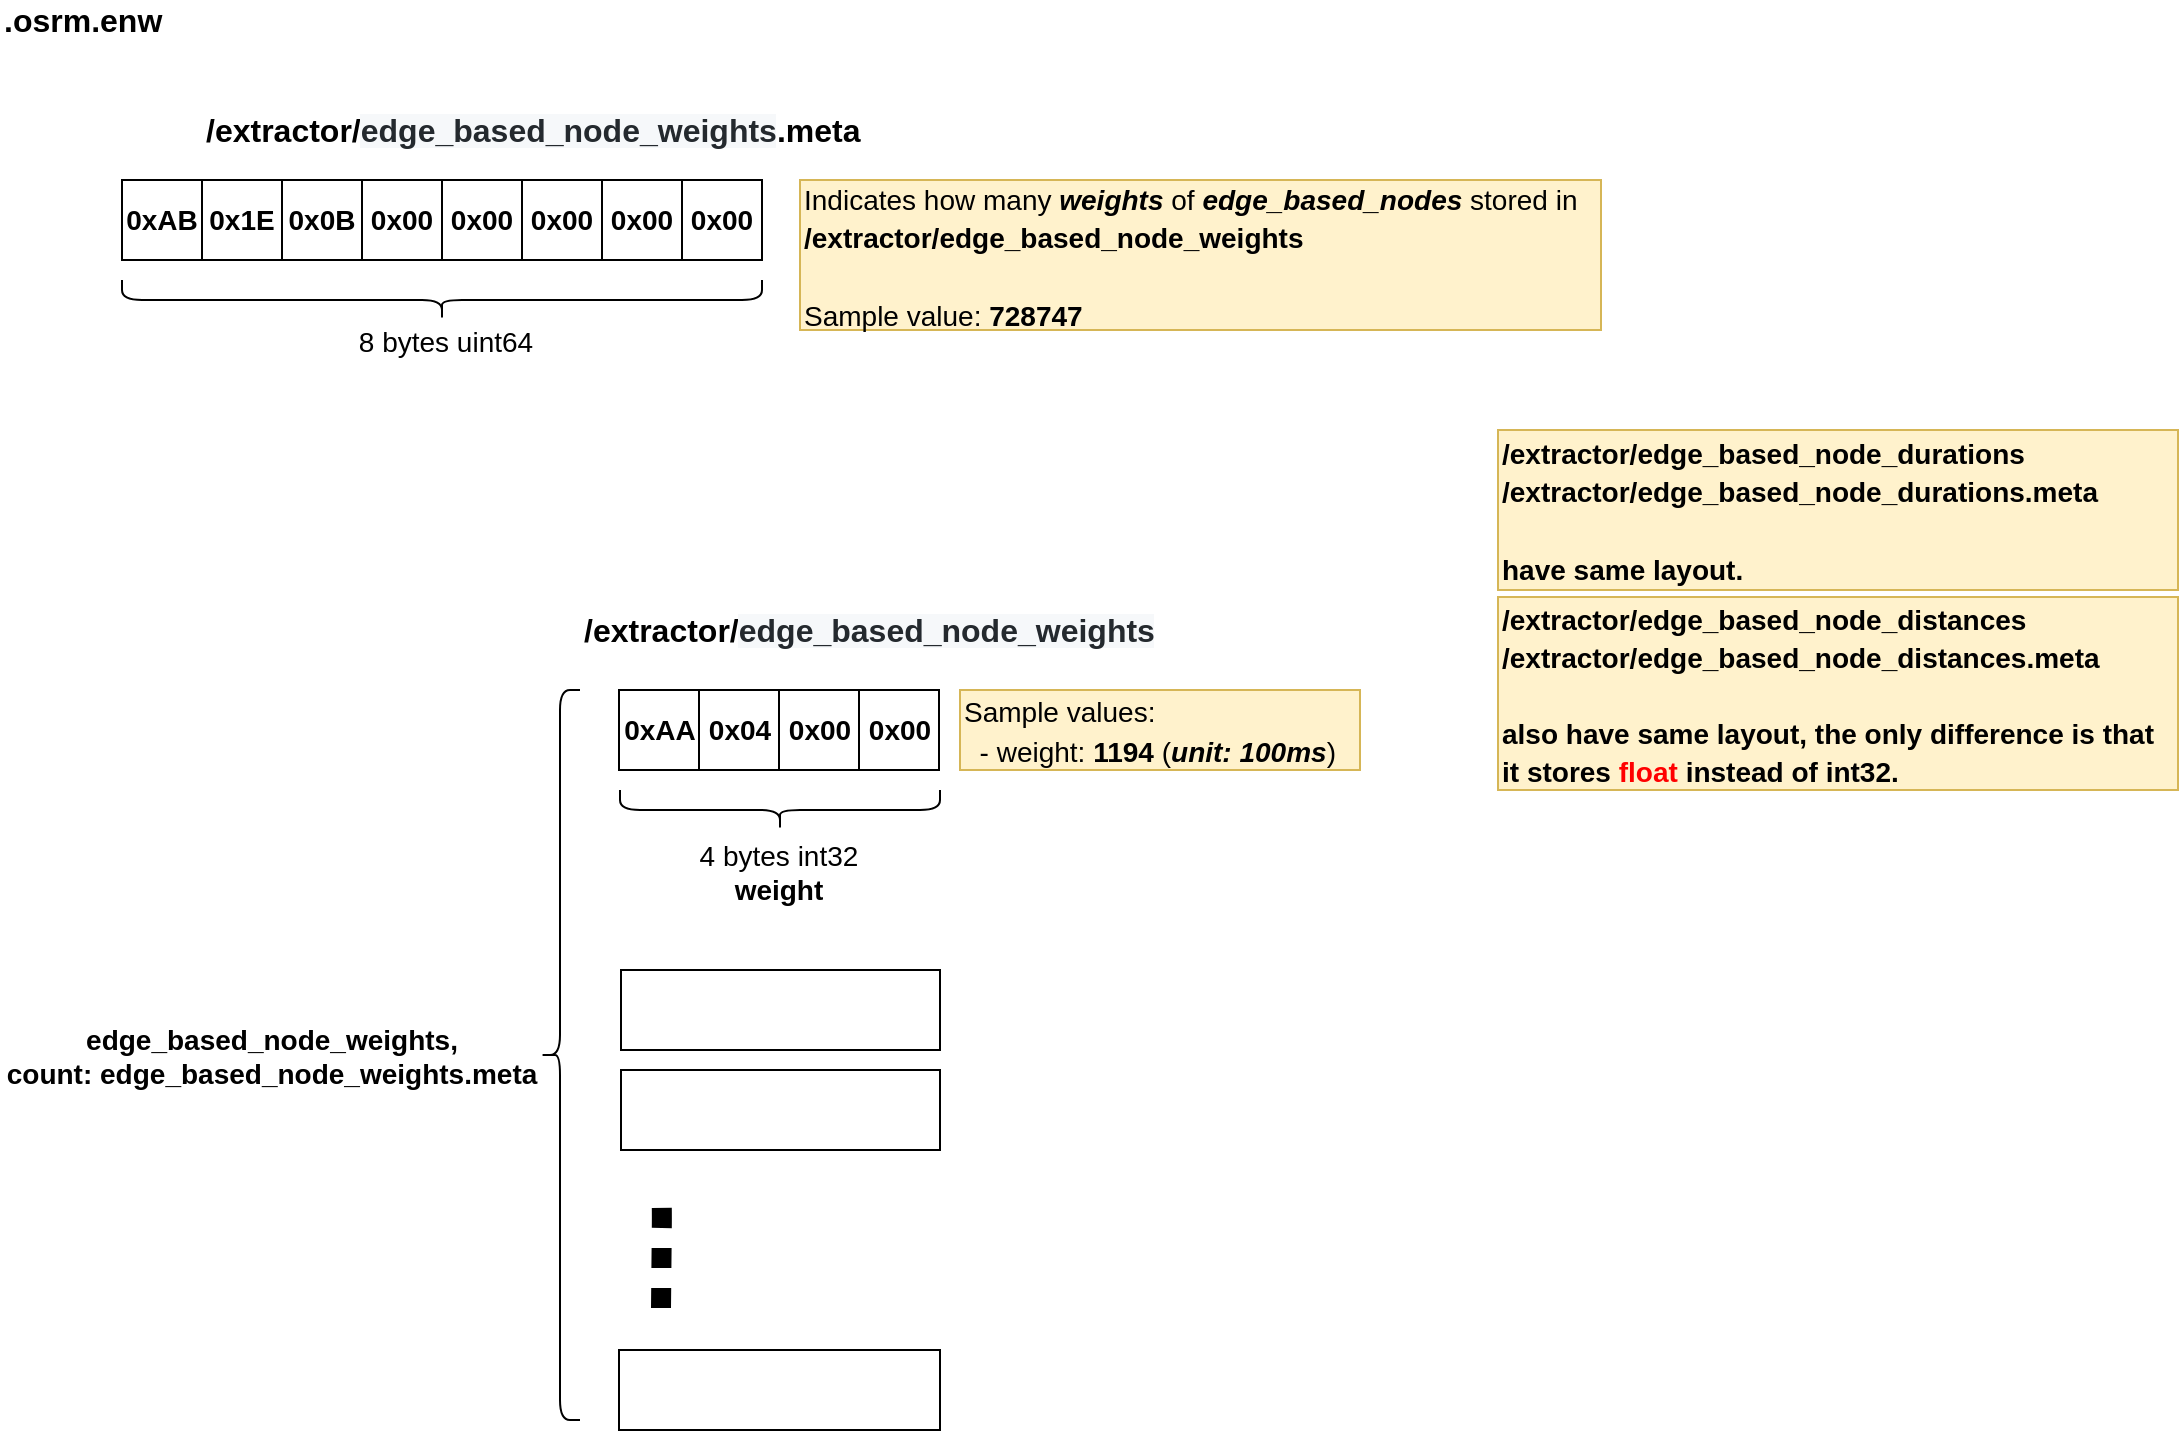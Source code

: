 <mxfile version="13.7.6" type="github"><diagram id="peSgpNI3BcgGdvSU9K40" name="Page-1"><mxGraphModel dx="1476" dy="908" grid="1" gridSize="10" guides="1" tooltips="1" connect="1" arrows="1" fold="1" page="1" pageScale="1" pageWidth="1169" pageHeight="827" math="0" shadow="0"><root><mxCell id="0"/><mxCell id="1" parent="0"/><mxCell id="VliR9g0e-GEGa0XOMWeD-1" value="0xAB" style="rounded=0;whiteSpace=wrap;html=1;fontStyle=1;fontSize=14;" parent="1" vertex="1"><mxGeometry x="100" y="100" width="40" height="40" as="geometry"/></mxCell><mxCell id="VliR9g0e-GEGa0XOMWeD-2" value="0x1E" style="rounded=0;whiteSpace=wrap;html=1;fontStyle=1;fontSize=14;" parent="1" vertex="1"><mxGeometry x="140" y="100" width="40" height="40" as="geometry"/></mxCell><mxCell id="VliR9g0e-GEGa0XOMWeD-3" value="0x0B" style="rounded=0;whiteSpace=wrap;html=1;fontStyle=1;fontSize=14;" parent="1" vertex="1"><mxGeometry x="180" y="100" width="40" height="40" as="geometry"/></mxCell><mxCell id="VliR9g0e-GEGa0XOMWeD-4" value="0x00" style="rounded=0;whiteSpace=wrap;html=1;fontStyle=1;fontSize=14;" parent="1" vertex="1"><mxGeometry x="220" y="100" width="40" height="40" as="geometry"/></mxCell><mxCell id="VliR9g0e-GEGa0XOMWeD-5" value="0x00" style="rounded=0;whiteSpace=wrap;html=1;fontStyle=1;fontSize=14;" parent="1" vertex="1"><mxGeometry x="260" y="100" width="40" height="40" as="geometry"/></mxCell><mxCell id="VliR9g0e-GEGa0XOMWeD-6" value="0x00" style="rounded=0;whiteSpace=wrap;html=1;fontStyle=1;fontSize=14;" parent="1" vertex="1"><mxGeometry x="300" y="100" width="40" height="40" as="geometry"/></mxCell><mxCell id="VliR9g0e-GEGa0XOMWeD-7" value="0x00" style="rounded=0;whiteSpace=wrap;html=1;fontStyle=1;fontSize=14;" parent="1" vertex="1"><mxGeometry x="340" y="100" width="40" height="40" as="geometry"/></mxCell><mxCell id="VliR9g0e-GEGa0XOMWeD-8" value="0x00" style="rounded=0;whiteSpace=wrap;html=1;fontStyle=1;fontSize=14;" parent="1" vertex="1"><mxGeometry x="380" y="100" width="40" height="40" as="geometry"/></mxCell><mxCell id="VliR9g0e-GEGa0XOMWeD-28" value="" style="shape=curlyBracket;whiteSpace=wrap;html=1;rounded=1;fontSize=14;rotation=-90;" parent="1" vertex="1"><mxGeometry x="250" width="20" height="320" as="geometry"/></mxCell><mxCell id="VliR9g0e-GEGa0XOMWeD-29" value="8 bytes uint64" style="text;html=1;strokeColor=none;fillColor=none;align=center;verticalAlign=middle;whiteSpace=wrap;rounded=0;fontSize=14;" parent="1" vertex="1"><mxGeometry x="180" y="171" width="164" height="20" as="geometry"/></mxCell><mxCell id="ZOe7THteKk9-Ha0sNbh8-1" value=".osrm.enw" style="text;html=1;strokeColor=none;fillColor=none;align=left;verticalAlign=middle;whiteSpace=wrap;rounded=0;fontSize=16;fontStyle=1" parent="1" vertex="1"><mxGeometry x="39" y="10" width="245" height="20" as="geometry"/></mxCell><mxCell id="1GXQoTSjyK3YCtDIwdtC-1" value="/extractor/&lt;span style=&quot;background-color: rgb(246 , 248 , 250) ; color: rgb(36 , 41 , 46)&quot;&gt;&lt;font style=&quot;font-size: 16px&quot;&gt;edge_based_node_weights&lt;/font&gt;&lt;/span&gt;&lt;span&gt;.meta&lt;/span&gt;" style="text;html=1;strokeColor=none;fillColor=none;align=left;verticalAlign=middle;whiteSpace=wrap;rounded=0;fontSize=16;fontStyle=1" parent="1" vertex="1"><mxGeometry x="140" y="65" width="245" height="20" as="geometry"/></mxCell><mxCell id="1GXQoTSjyK3YCtDIwdtC-2" value="&lt;font style=&quot;font-size: 14px&quot;&gt;&lt;span style=&quot;font-weight: normal&quot;&gt;Indicates how many &lt;/span&gt;&lt;i&gt;weights&lt;/i&gt;&lt;span style=&quot;font-weight: normal&quot;&gt; of &lt;/span&gt;&lt;i&gt;edge_based_nodes&lt;/i&gt;&lt;span style=&quot;font-weight: normal&quot;&gt; stored in &lt;br&gt;&lt;/span&gt;/extractor/edge_based_node_weights&amp;nbsp;&lt;/font&gt;&lt;font&gt;&lt;br&gt;&lt;br&gt;&lt;span style=&quot;font-size: 14px ; font-weight: 400 ; text-align: center&quot;&gt;Sample value:&amp;nbsp;&lt;/span&gt;&lt;b style=&quot;font-size: 14px ; text-align: center&quot;&gt;728747&lt;/b&gt;&lt;br&gt;&lt;/font&gt;" style="text;html=1;strokeColor=#d6b656;fillColor=#fff2cc;align=left;verticalAlign=middle;whiteSpace=wrap;rounded=0;fontSize=16;fontStyle=1" parent="1" vertex="1"><mxGeometry x="439" y="100" width="400.5" height="75" as="geometry"/></mxCell><mxCell id="1GXQoTSjyK3YCtDIwdtC-5" value="/extractor/&lt;span style=&quot;color: rgb(36 , 41 , 46) ; background-color: rgb(246 , 248 , 250)&quot;&gt;edge_based_node_weights&lt;/span&gt;" style="text;html=1;strokeColor=none;fillColor=none;align=left;verticalAlign=middle;whiteSpace=wrap;rounded=0;fontSize=16;fontStyle=1" parent="1" vertex="1"><mxGeometry x="329" y="315" width="245" height="20" as="geometry"/></mxCell><mxCell id="1GXQoTSjyK3YCtDIwdtC-6" value="0xAA" style="rounded=0;whiteSpace=wrap;html=1;fontStyle=1;fontSize=14;" parent="1" vertex="1"><mxGeometry x="348.5" y="355" width="40" height="40" as="geometry"/></mxCell><mxCell id="1GXQoTSjyK3YCtDIwdtC-7" value="0x04" style="rounded=0;whiteSpace=wrap;html=1;fontStyle=1;fontSize=14;" parent="1" vertex="1"><mxGeometry x="388.5" y="355" width="40" height="40" as="geometry"/></mxCell><mxCell id="1GXQoTSjyK3YCtDIwdtC-8" value="0x00" style="rounded=0;whiteSpace=wrap;html=1;fontStyle=1;fontSize=14;" parent="1" vertex="1"><mxGeometry x="428.5" y="355" width="40" height="40" as="geometry"/></mxCell><mxCell id="1GXQoTSjyK3YCtDIwdtC-9" value="0x00" style="rounded=0;whiteSpace=wrap;html=1;fontStyle=1;fontSize=14;" parent="1" vertex="1"><mxGeometry x="468.5" y="355" width="40" height="40" as="geometry"/></mxCell><mxCell id="1GXQoTSjyK3YCtDIwdtC-14" value="" style="shape=curlyBracket;whiteSpace=wrap;html=1;rounded=1;fontSize=14;rotation=-90;" parent="1" vertex="1"><mxGeometry x="419" y="335" width="20" height="160" as="geometry"/></mxCell><mxCell id="1GXQoTSjyK3YCtDIwdtC-15" value="4 bytes int32&lt;br&gt;&lt;b&gt;weight&lt;/b&gt;&lt;b&gt;&lt;br&gt;&lt;/b&gt;" style="text;html=1;strokeColor=none;fillColor=none;align=center;verticalAlign=middle;whiteSpace=wrap;rounded=0;fontSize=14;" parent="1" vertex="1"><mxGeometry x="329" y="418.5" width="199" height="55" as="geometry"/></mxCell><mxCell id="1GXQoTSjyK3YCtDIwdtC-30" value="&lt;span style=&quot;font-size: 14px ; font-weight: 400&quot;&gt;Sample values:&lt;br&gt;&amp;nbsp; - weight: &lt;/span&gt;&lt;span style=&quot;font-size: 14px&quot;&gt;1194&lt;/span&gt;&lt;span style=&quot;font-size: 14px ; font-weight: 400&quot;&gt; (&lt;/span&gt;&lt;span style=&quot;font-size: 14px&quot;&gt;&lt;i&gt;unit: 100ms&lt;/i&gt;&lt;/span&gt;&lt;span style=&quot;font-size: 14px ; font-weight: 400&quot;&gt;)&lt;/span&gt;&lt;span style=&quot;font-size: 14px ; font-weight: 400&quot;&gt;&lt;br&gt;&lt;/span&gt;" style="text;html=1;strokeColor=#d6b656;fillColor=#fff2cc;align=left;verticalAlign=middle;whiteSpace=wrap;rounded=0;fontSize=16;fontStyle=1" parent="1" vertex="1"><mxGeometry x="519" y="355" width="200" height="40" as="geometry"/></mxCell><mxCell id="1GXQoTSjyK3YCtDIwdtC-31" value="" style="shape=curlyBracket;whiteSpace=wrap;html=1;rounded=1;fontSize=14;rotation=0;" parent="1" vertex="1"><mxGeometry x="309" y="355" width="20" height="365" as="geometry"/></mxCell><mxCell id="1GXQoTSjyK3YCtDIwdtC-32" value="" style="rounded=0;whiteSpace=wrap;html=1;" parent="1" vertex="1"><mxGeometry x="349.5" y="495" width="159.5" height="40" as="geometry"/></mxCell><mxCell id="1GXQoTSjyK3YCtDIwdtC-33" value="" style="rounded=0;whiteSpace=wrap;html=1;" parent="1" vertex="1"><mxGeometry x="349.5" y="545" width="159.5" height="40" as="geometry"/></mxCell><mxCell id="1GXQoTSjyK3YCtDIwdtC-34" value="" style="endArrow=none;dashed=1;html=1;strokeWidth=10;strokeColor=#000000;rounded=1;dashPattern=1 1;" parent="1" edge="1"><mxGeometry width="50" height="50" relative="1" as="geometry"><mxPoint x="369.5" y="664" as="sourcePoint"/><mxPoint x="369.5" y="604" as="targetPoint"/><Array as="points"><mxPoint x="370" y="614"/></Array></mxGeometry></mxCell><mxCell id="1GXQoTSjyK3YCtDIwdtC-35" value="&lt;b&gt;edge_based_node_weights, &lt;br&gt;count:&amp;nbsp;&lt;/b&gt;&lt;b&gt;edge_based_node_weights&lt;/b&gt;&lt;b&gt;.meta&lt;/b&gt;" style="text;html=1;strokeColor=none;fillColor=none;align=center;verticalAlign=middle;whiteSpace=wrap;rounded=0;fontSize=14;" parent="1" vertex="1"><mxGeometry x="100" y="505" width="150" height="65" as="geometry"/></mxCell><mxCell id="1GXQoTSjyK3YCtDIwdtC-36" value="" style="rounded=0;whiteSpace=wrap;html=1;" parent="1" vertex="1"><mxGeometry x="348.5" y="685" width="160.5" height="40" as="geometry"/></mxCell><mxCell id="bnowTcSGUnYXlwOe2G9I-1" value="&lt;font style=&quot;font-size: 14px&quot;&gt;/extractor/edge_based_node_durations&lt;br&gt;&lt;/font&gt;&lt;font style=&quot;font-size: 14px&quot;&gt;/extractor/edge_based_node_durations.meta&lt;br&gt;&lt;/font&gt;&lt;br&gt;&lt;font style=&quot;font-size: 14px&quot;&gt;have same layout.&amp;nbsp;&lt;/font&gt;" style="text;html=1;strokeColor=#d6b656;fillColor=#fff2cc;align=left;verticalAlign=middle;whiteSpace=wrap;rounded=0;fontSize=16;fontStyle=1" vertex="1" parent="1"><mxGeometry x="788" y="225" width="340" height="80" as="geometry"/></mxCell><mxCell id="bnowTcSGUnYXlwOe2G9I-2" value="&lt;font style=&quot;font-size: 14px&quot;&gt;/extractor/edge_based_node_distances&lt;br&gt;&lt;/font&gt;&lt;font style=&quot;font-size: 14px&quot;&gt;/extractor/edge_based_node_distances.meta&lt;br&gt;&lt;/font&gt;&lt;br&gt;&lt;font style=&quot;font-size: 14px&quot;&gt;also have same layout, the only difference is that it stores &lt;font color=&quot;#ff0000&quot;&gt;float &lt;/font&gt;instead of int32.&amp;nbsp;&lt;/font&gt;" style="text;html=1;strokeColor=#d6b656;fillColor=#fff2cc;align=left;verticalAlign=middle;whiteSpace=wrap;rounded=0;fontSize=16;fontStyle=1" vertex="1" parent="1"><mxGeometry x="788" y="308.5" width="340" height="96.5" as="geometry"/></mxCell></root></mxGraphModel></diagram></mxfile>